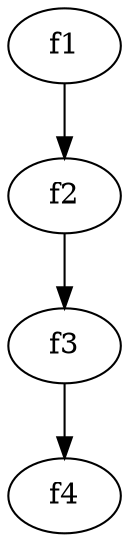 digraph {
x555f51974580 -> x555f51974840
x555f51974840 -> x555f51974b00
x555f51974b00 -> x555f51974dc0
x555f51974580 [label="f1"];
x555f51974840 [label="f2"];
x555f51974b00 [label="f3"];
x555f51974dc0 [label="f4"];
}
